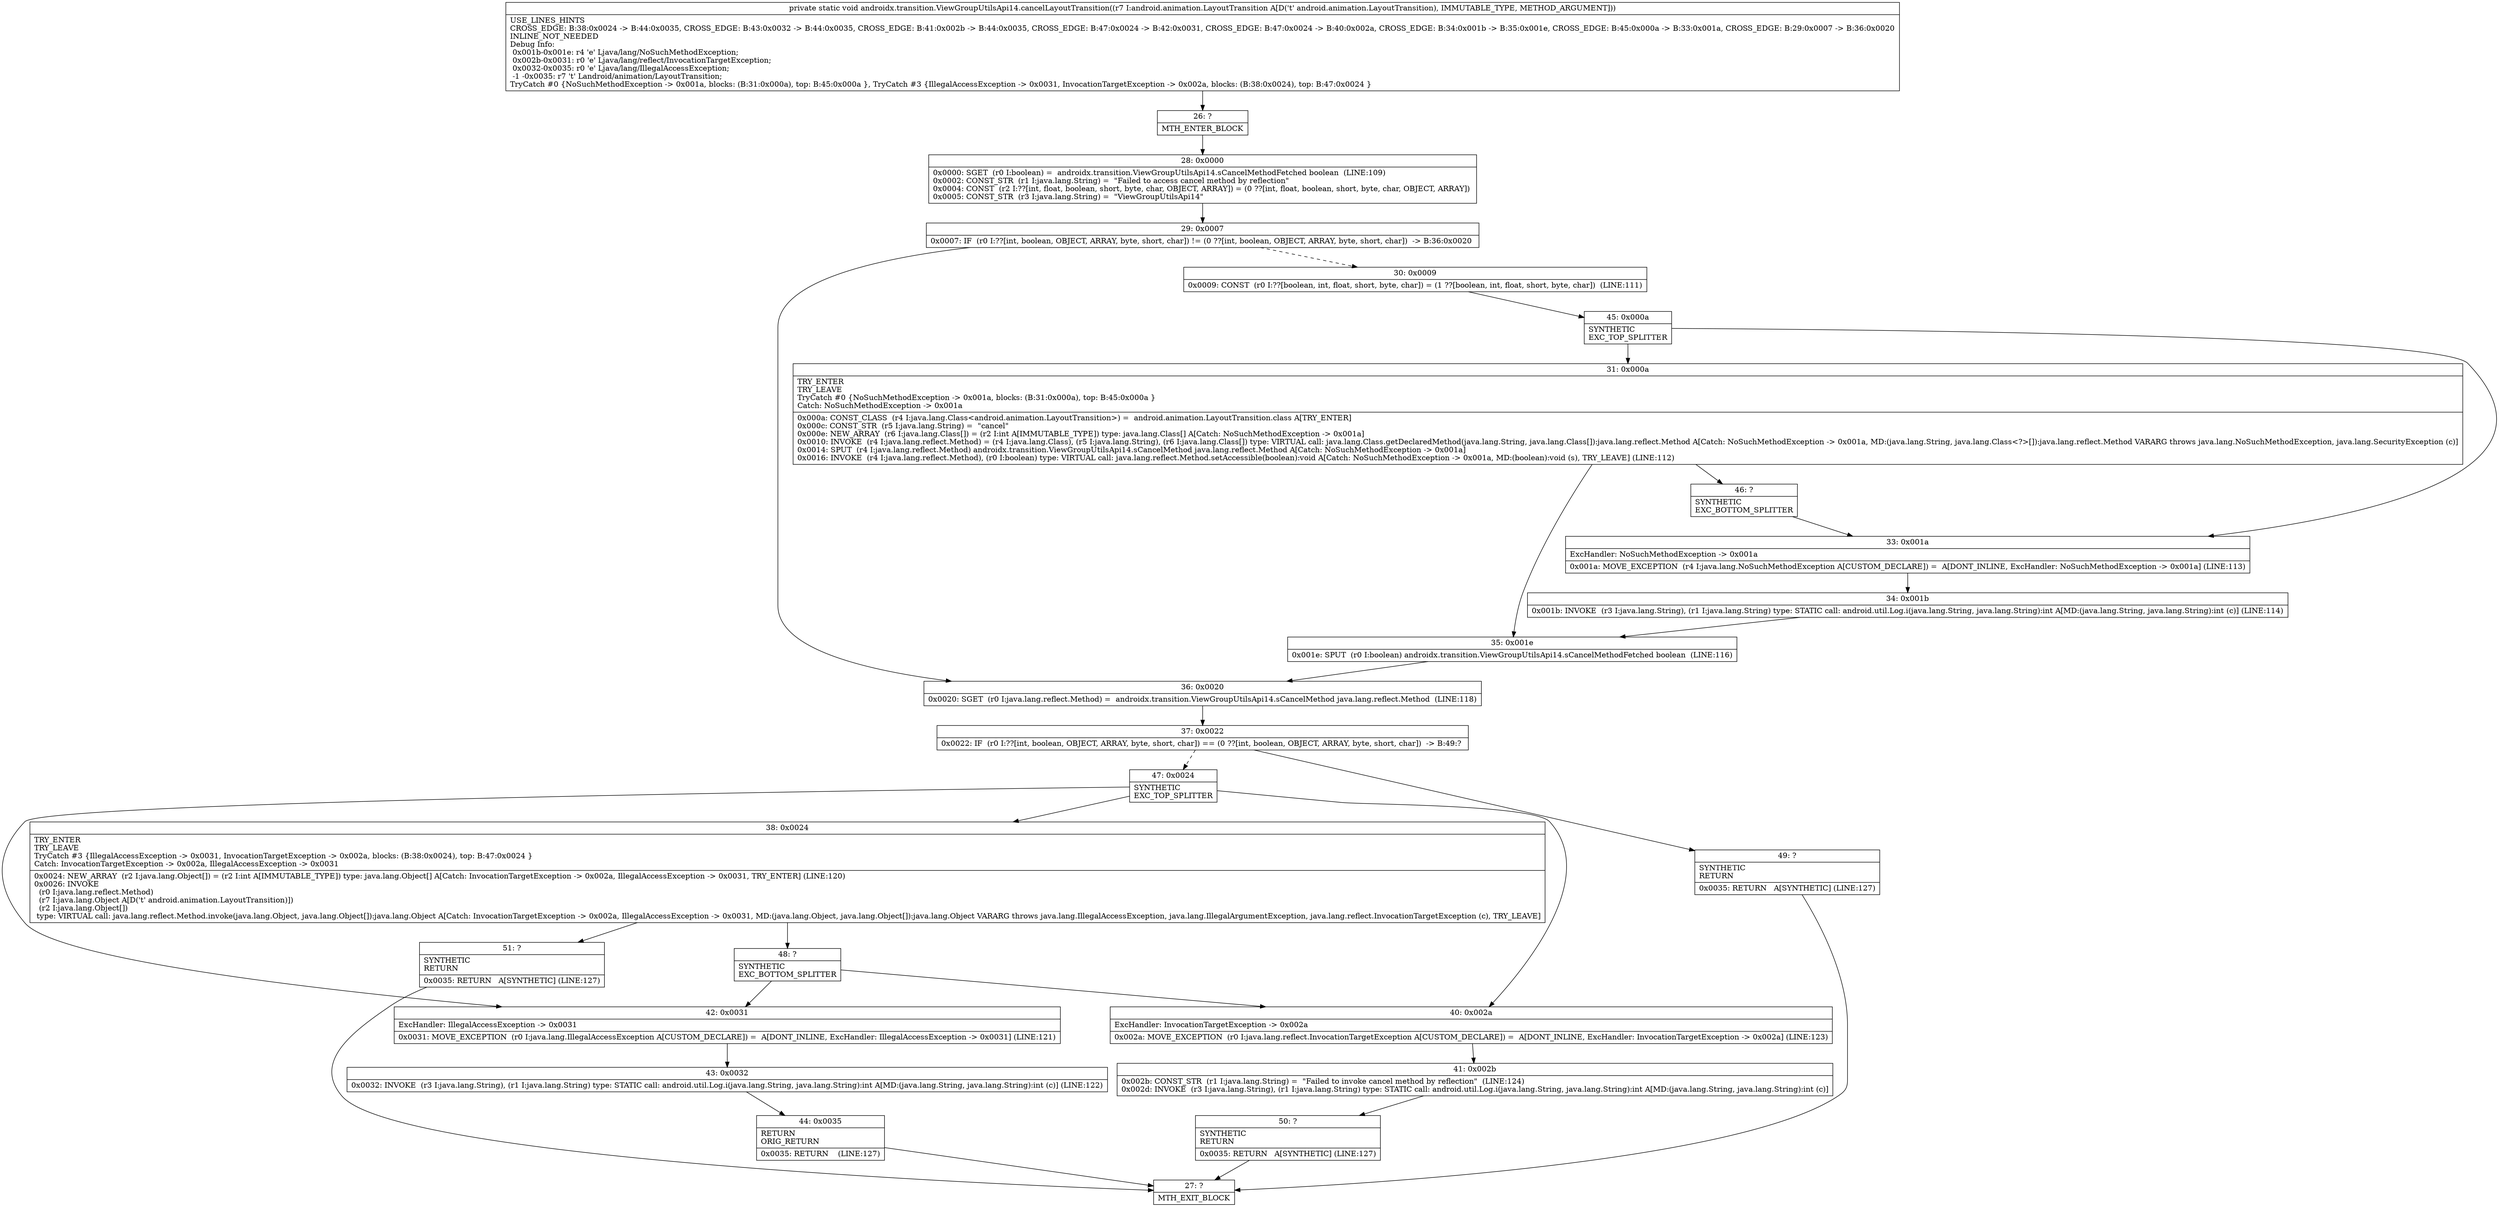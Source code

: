 digraph "CFG forandroidx.transition.ViewGroupUtilsApi14.cancelLayoutTransition(Landroid\/animation\/LayoutTransition;)V" {
Node_26 [shape=record,label="{26\:\ ?|MTH_ENTER_BLOCK\l}"];
Node_28 [shape=record,label="{28\:\ 0x0000|0x0000: SGET  (r0 I:boolean) =  androidx.transition.ViewGroupUtilsApi14.sCancelMethodFetched boolean  (LINE:109)\l0x0002: CONST_STR  (r1 I:java.lang.String) =  \"Failed to access cancel method by reflection\" \l0x0004: CONST  (r2 I:??[int, float, boolean, short, byte, char, OBJECT, ARRAY]) = (0 ??[int, float, boolean, short, byte, char, OBJECT, ARRAY]) \l0x0005: CONST_STR  (r3 I:java.lang.String) =  \"ViewGroupUtilsApi14\" \l}"];
Node_29 [shape=record,label="{29\:\ 0x0007|0x0007: IF  (r0 I:??[int, boolean, OBJECT, ARRAY, byte, short, char]) != (0 ??[int, boolean, OBJECT, ARRAY, byte, short, char])  \-\> B:36:0x0020 \l}"];
Node_30 [shape=record,label="{30\:\ 0x0009|0x0009: CONST  (r0 I:??[boolean, int, float, short, byte, char]) = (1 ??[boolean, int, float, short, byte, char])  (LINE:111)\l}"];
Node_45 [shape=record,label="{45\:\ 0x000a|SYNTHETIC\lEXC_TOP_SPLITTER\l}"];
Node_31 [shape=record,label="{31\:\ 0x000a|TRY_ENTER\lTRY_LEAVE\lTryCatch #0 \{NoSuchMethodException \-\> 0x001a, blocks: (B:31:0x000a), top: B:45:0x000a \}\lCatch: NoSuchMethodException \-\> 0x001a\l|0x000a: CONST_CLASS  (r4 I:java.lang.Class\<android.animation.LayoutTransition\>) =  android.animation.LayoutTransition.class A[TRY_ENTER]\l0x000c: CONST_STR  (r5 I:java.lang.String) =  \"cancel\" \l0x000e: NEW_ARRAY  (r6 I:java.lang.Class[]) = (r2 I:int A[IMMUTABLE_TYPE]) type: java.lang.Class[] A[Catch: NoSuchMethodException \-\> 0x001a]\l0x0010: INVOKE  (r4 I:java.lang.reflect.Method) = (r4 I:java.lang.Class), (r5 I:java.lang.String), (r6 I:java.lang.Class[]) type: VIRTUAL call: java.lang.Class.getDeclaredMethod(java.lang.String, java.lang.Class[]):java.lang.reflect.Method A[Catch: NoSuchMethodException \-\> 0x001a, MD:(java.lang.String, java.lang.Class\<?\>[]):java.lang.reflect.Method VARARG throws java.lang.NoSuchMethodException, java.lang.SecurityException (c)]\l0x0014: SPUT  (r4 I:java.lang.reflect.Method) androidx.transition.ViewGroupUtilsApi14.sCancelMethod java.lang.reflect.Method A[Catch: NoSuchMethodException \-\> 0x001a]\l0x0016: INVOKE  (r4 I:java.lang.reflect.Method), (r0 I:boolean) type: VIRTUAL call: java.lang.reflect.Method.setAccessible(boolean):void A[Catch: NoSuchMethodException \-\> 0x001a, MD:(boolean):void (s), TRY_LEAVE] (LINE:112)\l}"];
Node_35 [shape=record,label="{35\:\ 0x001e|0x001e: SPUT  (r0 I:boolean) androidx.transition.ViewGroupUtilsApi14.sCancelMethodFetched boolean  (LINE:116)\l}"];
Node_46 [shape=record,label="{46\:\ ?|SYNTHETIC\lEXC_BOTTOM_SPLITTER\l}"];
Node_33 [shape=record,label="{33\:\ 0x001a|ExcHandler: NoSuchMethodException \-\> 0x001a\l|0x001a: MOVE_EXCEPTION  (r4 I:java.lang.NoSuchMethodException A[CUSTOM_DECLARE]) =  A[DONT_INLINE, ExcHandler: NoSuchMethodException \-\> 0x001a] (LINE:113)\l}"];
Node_34 [shape=record,label="{34\:\ 0x001b|0x001b: INVOKE  (r3 I:java.lang.String), (r1 I:java.lang.String) type: STATIC call: android.util.Log.i(java.lang.String, java.lang.String):int A[MD:(java.lang.String, java.lang.String):int (c)] (LINE:114)\l}"];
Node_36 [shape=record,label="{36\:\ 0x0020|0x0020: SGET  (r0 I:java.lang.reflect.Method) =  androidx.transition.ViewGroupUtilsApi14.sCancelMethod java.lang.reflect.Method  (LINE:118)\l}"];
Node_37 [shape=record,label="{37\:\ 0x0022|0x0022: IF  (r0 I:??[int, boolean, OBJECT, ARRAY, byte, short, char]) == (0 ??[int, boolean, OBJECT, ARRAY, byte, short, char])  \-\> B:49:? \l}"];
Node_47 [shape=record,label="{47\:\ 0x0024|SYNTHETIC\lEXC_TOP_SPLITTER\l}"];
Node_38 [shape=record,label="{38\:\ 0x0024|TRY_ENTER\lTRY_LEAVE\lTryCatch #3 \{IllegalAccessException \-\> 0x0031, InvocationTargetException \-\> 0x002a, blocks: (B:38:0x0024), top: B:47:0x0024 \}\lCatch: InvocationTargetException \-\> 0x002a, IllegalAccessException \-\> 0x0031\l|0x0024: NEW_ARRAY  (r2 I:java.lang.Object[]) = (r2 I:int A[IMMUTABLE_TYPE]) type: java.lang.Object[] A[Catch: InvocationTargetException \-\> 0x002a, IllegalAccessException \-\> 0x0031, TRY_ENTER] (LINE:120)\l0x0026: INVOKE  \l  (r0 I:java.lang.reflect.Method)\l  (r7 I:java.lang.Object A[D('t' android.animation.LayoutTransition)])\l  (r2 I:java.lang.Object[])\l type: VIRTUAL call: java.lang.reflect.Method.invoke(java.lang.Object, java.lang.Object[]):java.lang.Object A[Catch: InvocationTargetException \-\> 0x002a, IllegalAccessException \-\> 0x0031, MD:(java.lang.Object, java.lang.Object[]):java.lang.Object VARARG throws java.lang.IllegalAccessException, java.lang.IllegalArgumentException, java.lang.reflect.InvocationTargetException (c), TRY_LEAVE]\l}"];
Node_48 [shape=record,label="{48\:\ ?|SYNTHETIC\lEXC_BOTTOM_SPLITTER\l}"];
Node_51 [shape=record,label="{51\:\ ?|SYNTHETIC\lRETURN\l|0x0035: RETURN   A[SYNTHETIC] (LINE:127)\l}"];
Node_27 [shape=record,label="{27\:\ ?|MTH_EXIT_BLOCK\l}"];
Node_42 [shape=record,label="{42\:\ 0x0031|ExcHandler: IllegalAccessException \-\> 0x0031\l|0x0031: MOVE_EXCEPTION  (r0 I:java.lang.IllegalAccessException A[CUSTOM_DECLARE]) =  A[DONT_INLINE, ExcHandler: IllegalAccessException \-\> 0x0031] (LINE:121)\l}"];
Node_43 [shape=record,label="{43\:\ 0x0032|0x0032: INVOKE  (r3 I:java.lang.String), (r1 I:java.lang.String) type: STATIC call: android.util.Log.i(java.lang.String, java.lang.String):int A[MD:(java.lang.String, java.lang.String):int (c)] (LINE:122)\l}"];
Node_44 [shape=record,label="{44\:\ 0x0035|RETURN\lORIG_RETURN\l|0x0035: RETURN    (LINE:127)\l}"];
Node_40 [shape=record,label="{40\:\ 0x002a|ExcHandler: InvocationTargetException \-\> 0x002a\l|0x002a: MOVE_EXCEPTION  (r0 I:java.lang.reflect.InvocationTargetException A[CUSTOM_DECLARE]) =  A[DONT_INLINE, ExcHandler: InvocationTargetException \-\> 0x002a] (LINE:123)\l}"];
Node_41 [shape=record,label="{41\:\ 0x002b|0x002b: CONST_STR  (r1 I:java.lang.String) =  \"Failed to invoke cancel method by reflection\"  (LINE:124)\l0x002d: INVOKE  (r3 I:java.lang.String), (r1 I:java.lang.String) type: STATIC call: android.util.Log.i(java.lang.String, java.lang.String):int A[MD:(java.lang.String, java.lang.String):int (c)]\l}"];
Node_50 [shape=record,label="{50\:\ ?|SYNTHETIC\lRETURN\l|0x0035: RETURN   A[SYNTHETIC] (LINE:127)\l}"];
Node_49 [shape=record,label="{49\:\ ?|SYNTHETIC\lRETURN\l|0x0035: RETURN   A[SYNTHETIC] (LINE:127)\l}"];
MethodNode[shape=record,label="{private static void androidx.transition.ViewGroupUtilsApi14.cancelLayoutTransition((r7 I:android.animation.LayoutTransition A[D('t' android.animation.LayoutTransition), IMMUTABLE_TYPE, METHOD_ARGUMENT]))  | USE_LINES_HINTS\lCROSS_EDGE: B:38:0x0024 \-\> B:44:0x0035, CROSS_EDGE: B:43:0x0032 \-\> B:44:0x0035, CROSS_EDGE: B:41:0x002b \-\> B:44:0x0035, CROSS_EDGE: B:47:0x0024 \-\> B:42:0x0031, CROSS_EDGE: B:47:0x0024 \-\> B:40:0x002a, CROSS_EDGE: B:34:0x001b \-\> B:35:0x001e, CROSS_EDGE: B:45:0x000a \-\> B:33:0x001a, CROSS_EDGE: B:29:0x0007 \-\> B:36:0x0020\lINLINE_NOT_NEEDED\lDebug Info:\l  0x001b\-0x001e: r4 'e' Ljava\/lang\/NoSuchMethodException;\l  0x002b\-0x0031: r0 'e' Ljava\/lang\/reflect\/InvocationTargetException;\l  0x0032\-0x0035: r0 'e' Ljava\/lang\/IllegalAccessException;\l  \-1 \-0x0035: r7 't' Landroid\/animation\/LayoutTransition;\lTryCatch #0 \{NoSuchMethodException \-\> 0x001a, blocks: (B:31:0x000a), top: B:45:0x000a \}, TryCatch #3 \{IllegalAccessException \-\> 0x0031, InvocationTargetException \-\> 0x002a, blocks: (B:38:0x0024), top: B:47:0x0024 \}\l}"];
MethodNode -> Node_26;Node_26 -> Node_28;
Node_28 -> Node_29;
Node_29 -> Node_30[style=dashed];
Node_29 -> Node_36;
Node_30 -> Node_45;
Node_45 -> Node_31;
Node_45 -> Node_33;
Node_31 -> Node_35;
Node_31 -> Node_46;
Node_35 -> Node_36;
Node_46 -> Node_33;
Node_33 -> Node_34;
Node_34 -> Node_35;
Node_36 -> Node_37;
Node_37 -> Node_47[style=dashed];
Node_37 -> Node_49;
Node_47 -> Node_38;
Node_47 -> Node_42;
Node_47 -> Node_40;
Node_38 -> Node_48;
Node_38 -> Node_51;
Node_48 -> Node_42;
Node_48 -> Node_40;
Node_51 -> Node_27;
Node_42 -> Node_43;
Node_43 -> Node_44;
Node_44 -> Node_27;
Node_40 -> Node_41;
Node_41 -> Node_50;
Node_50 -> Node_27;
Node_49 -> Node_27;
}

